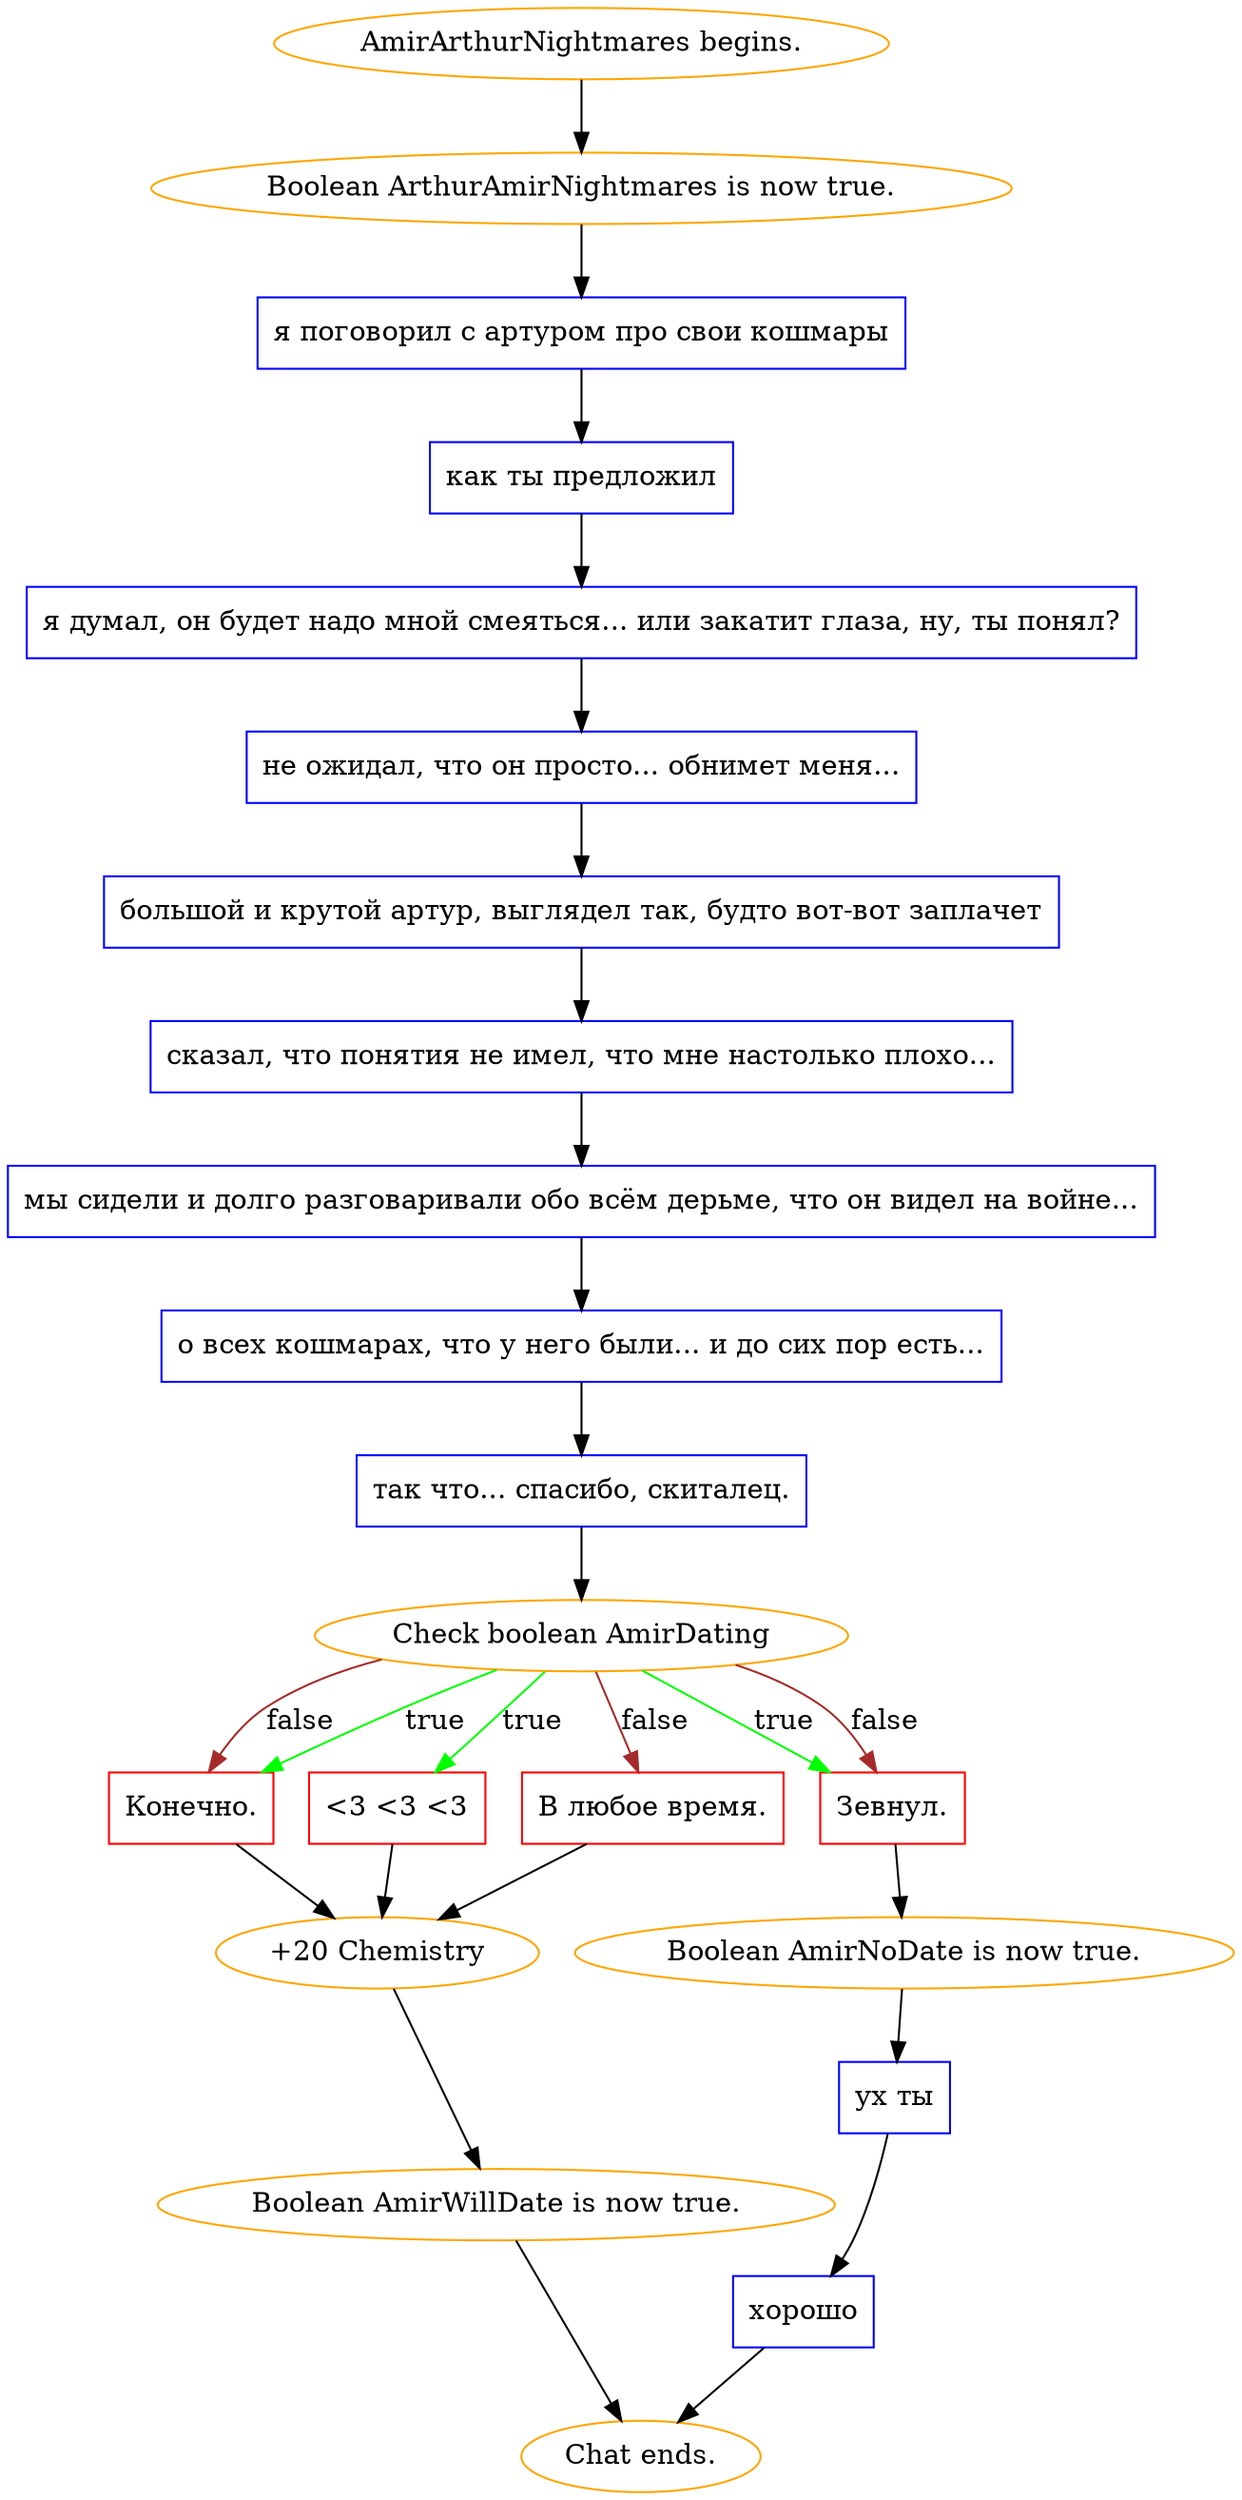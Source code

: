 digraph {
	"AmirArthurNightmares begins." [color=orange];
		"AmirArthurNightmares begins." -> j2719224881;
	j2719224881 [label="Boolean ArthurAmirNightmares is now true.",color=orange];
		j2719224881 -> j2438361223;
	j2438361223 [label="я поговорил с артуром про свои кошмары",shape=box,color=blue];
		j2438361223 -> j2691112645;
	j2691112645 [label="как ты предложил",shape=box,color=blue];
		j2691112645 -> j553698979;
	j553698979 [label="я думал, он будет надо мной смеяться... или закатит глаза, ну, ты понял?",shape=box,color=blue];
		j553698979 -> j2801626398;
	j2801626398 [label="не ожидал, что он просто... обнимет меня...",shape=box,color=blue];
		j2801626398 -> j1044538663;
	j1044538663 [label="большой и крутой артур, выглядел так, будто вот-вот заплачет",shape=box,color=blue];
		j1044538663 -> j2556096255;
	j2556096255 [label="сказал, что понятия не имел, что мне настолько плохо...",shape=box,color=blue];
		j2556096255 -> j1332648366;
	j1332648366 [label="мы сидели и долго разговаривали обо всём дерьме, что он видел на войне...",shape=box,color=blue];
		j1332648366 -> j3497072822;
	j3497072822 [label="о всех кошмарах, что у него были... и до сих пор есть...",shape=box,color=blue];
		j3497072822 -> j851567424;
	j851567424 [label="так что... спасибо, скиталец.",shape=box,color=blue];
		j851567424 -> j657276632;
	j657276632 [label="Check boolean AmirDating",color=orange];
		j657276632 -> j4018830980 [label=true,color=green];
		j657276632 -> j641459853 [label=true,color=green];
		j657276632 -> j568245389 [label=true,color=green];
		j657276632 -> j641459853 [label=false,color=brown];
		j657276632 -> j568245389 [label=false,color=brown];
		j657276632 -> j992225261 [label=false,color=brown];
	j4018830980 [label="<3 <3 <3",shape=box,color=red];
		j4018830980 -> j971083784;
	j641459853 [label="Конечно.",shape=box,color=red];
		j641459853 -> j971083784;
	j568245389 [label="Зевнул.",shape=box,color=red];
		j568245389 -> j1847370847;
	j992225261 [label="В любое время.",shape=box,color=red];
		j992225261 -> j971083784;
	j971083784 [label="+20 Chemistry",color=orange];
		j971083784 -> j1538486228;
	j1847370847 [label="Boolean AmirNoDate is now true.",color=orange];
		j1847370847 -> j3389931520;
	j1538486228 [label="Boolean AmirWillDate is now true.",color=orange];
		j1538486228 -> "Chat ends.";
	j3389931520 [label="ух ты",shape=box,color=blue];
		j3389931520 -> j1114907906;
	"Chat ends." [color=orange];
	j1114907906 [label="хорошо",shape=box,color=blue];
		j1114907906 -> "Chat ends.";
}
